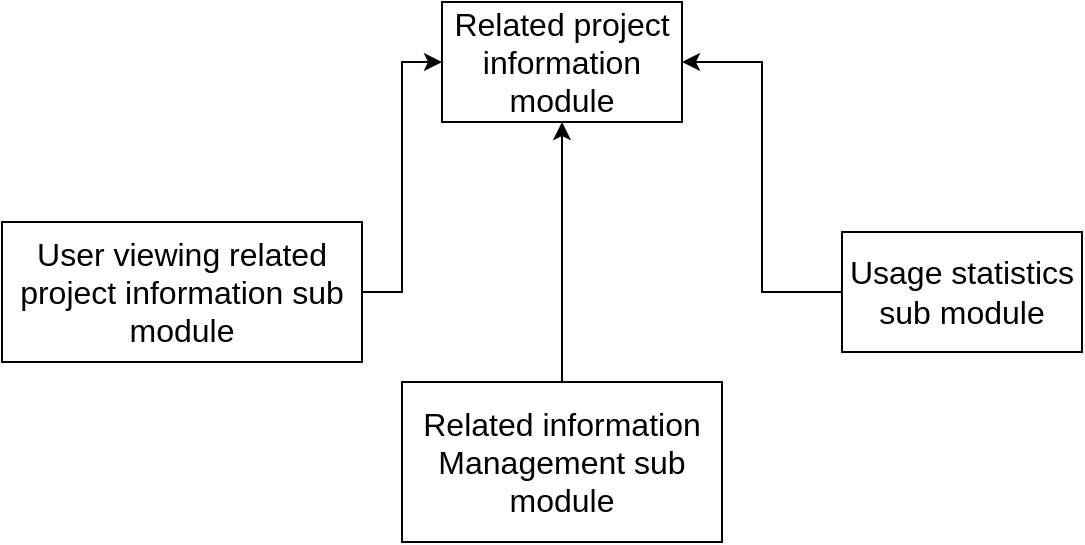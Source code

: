 <mxfile version="14.6.13" type="github">
  <diagram id="C5RBs43oDa-KdzZeNtuy" name="Page-1">
    <mxGraphModel dx="946" dy="662" grid="1" gridSize="10" guides="1" tooltips="1" connect="1" arrows="1" fold="1" page="1" pageScale="1" pageWidth="827" pageHeight="1169" math="0" shadow="0">
      <root>
        <mxCell id="WIyWlLk6GJQsqaUBKTNV-0" />
        <mxCell id="WIyWlLk6GJQsqaUBKTNV-1" parent="WIyWlLk6GJQsqaUBKTNV-0" />
        <mxCell id="4no8nOucgogTs6lATOX6-0" value="&lt;span lang=&quot;EN-HK&quot; style=&quot;font-size: 12pt ; font-family: &amp;#34;calibri&amp;#34; , sans-serif&quot;&gt;Related project information module&lt;/span&gt;&lt;span style=&quot;font-size: medium&quot;&gt;&lt;/span&gt;" style="rounded=0;whiteSpace=wrap;html=1;" vertex="1" parent="WIyWlLk6GJQsqaUBKTNV-1">
          <mxGeometry x="320" y="50" width="120" height="60" as="geometry" />
        </mxCell>
        <mxCell id="4no8nOucgogTs6lATOX6-2" style="edgeStyle=orthogonalEdgeStyle;rounded=0;orthogonalLoop=1;jettySize=auto;html=1;entryX=0;entryY=0.5;entryDx=0;entryDy=0;" edge="1" parent="WIyWlLk6GJQsqaUBKTNV-1" source="4no8nOucgogTs6lATOX6-1" target="4no8nOucgogTs6lATOX6-0">
          <mxGeometry relative="1" as="geometry" />
        </mxCell>
        <mxCell id="4no8nOucgogTs6lATOX6-1" value="&lt;span lang=&quot;EN-HK&quot; style=&quot;font-size: 12pt ; font-family: &amp;#34;calibri&amp;#34; , sans-serif&quot;&gt;User viewing related project information sub module&lt;/span&gt;&lt;span style=&quot;font-size: medium&quot;&gt;&lt;/span&gt;" style="rounded=0;whiteSpace=wrap;html=1;" vertex="1" parent="WIyWlLk6GJQsqaUBKTNV-1">
          <mxGeometry x="100" y="160" width="180" height="70" as="geometry" />
        </mxCell>
        <mxCell id="4no8nOucgogTs6lATOX6-4" style="edgeStyle=orthogonalEdgeStyle;rounded=0;orthogonalLoop=1;jettySize=auto;html=1;entryX=0.5;entryY=1;entryDx=0;entryDy=0;" edge="1" parent="WIyWlLk6GJQsqaUBKTNV-1" source="4no8nOucgogTs6lATOX6-3" target="4no8nOucgogTs6lATOX6-0">
          <mxGeometry relative="1" as="geometry" />
        </mxCell>
        <mxCell id="4no8nOucgogTs6lATOX6-3" value="&lt;span lang=&quot;EN-HK&quot; style=&quot;font-size: 12pt ; font-family: &amp;#34;calibri&amp;#34; , sans-serif&quot;&gt;Related information Management sub module&lt;/span&gt;&lt;span style=&quot;font-size: medium&quot;&gt;&lt;/span&gt;" style="rounded=0;whiteSpace=wrap;html=1;" vertex="1" parent="WIyWlLk6GJQsqaUBKTNV-1">
          <mxGeometry x="300" y="240" width="160" height="80" as="geometry" />
        </mxCell>
        <mxCell id="4no8nOucgogTs6lATOX6-6" style="edgeStyle=orthogonalEdgeStyle;rounded=0;orthogonalLoop=1;jettySize=auto;html=1;entryX=1;entryY=0.5;entryDx=0;entryDy=0;" edge="1" parent="WIyWlLk6GJQsqaUBKTNV-1" source="4no8nOucgogTs6lATOX6-5" target="4no8nOucgogTs6lATOX6-0">
          <mxGeometry relative="1" as="geometry" />
        </mxCell>
        <mxCell id="4no8nOucgogTs6lATOX6-5" value="&lt;p class=&quot;MsoNormal&quot; style=&quot;margin: 0cm ; font-size: medium ; font-family: &amp;#34;calibri&amp;#34; , sans-serif&quot;&gt;&lt;span lang=&quot;EN-HK&quot;&gt;Usage statistics sub module&lt;/span&gt;&lt;/p&gt;" style="rounded=0;whiteSpace=wrap;html=1;" vertex="1" parent="WIyWlLk6GJQsqaUBKTNV-1">
          <mxGeometry x="520" y="165" width="120" height="60" as="geometry" />
        </mxCell>
      </root>
    </mxGraphModel>
  </diagram>
</mxfile>
